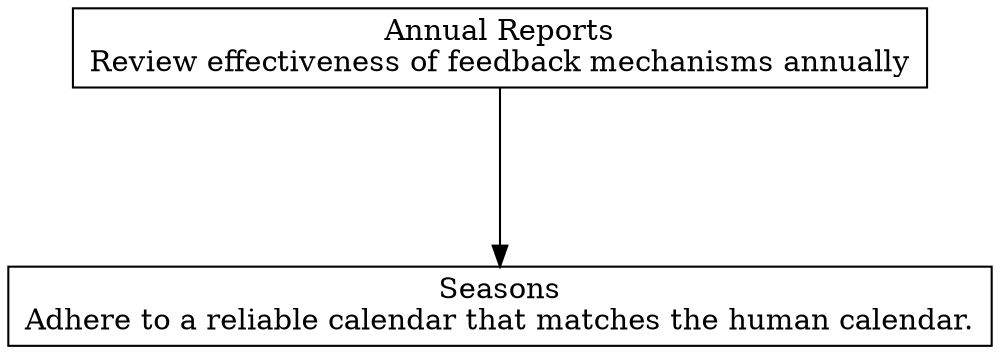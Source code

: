 digraph "" {
	graph [nodesep=0.6,
		rankdir=TB,
		ranksep=1.2
	];
	node [label="\N",
		shape=box
	];
	Seasons	[label="Seasons\nAdhere to a reliable calendar that matches the human calendar.\n"];
	"Annual Reports"	[label="Annual Reports\nReview effectiveness of feedback mechanisms annually"];
	"Annual Reports" -> Seasons;
}
